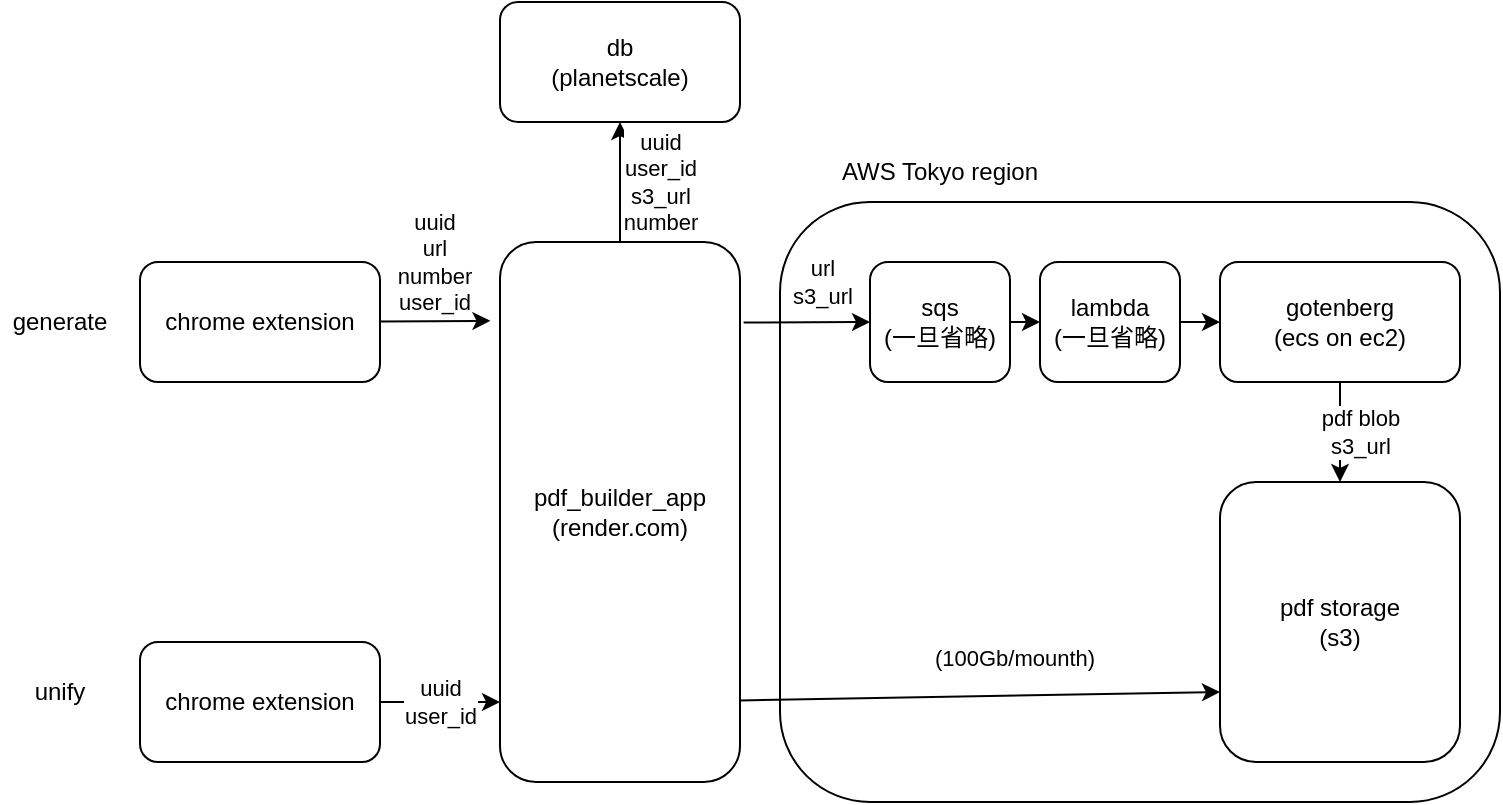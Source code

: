 <mxfile>
    <diagram id="vxQ2iSpbGdgxaw2sC16c" name="Page-1">
        <mxGraphModel dx="863" dy="520" grid="1" gridSize="10" guides="1" tooltips="1" connect="1" arrows="1" fold="1" page="1" pageScale="1" pageWidth="827" pageHeight="1169" math="0" shadow="0">
            <root>
                <mxCell id="0"/>
                <mxCell id="1" parent="0"/>
                <mxCell id="4" value="uuid&lt;br&gt;url&lt;br&gt;number&lt;br&gt;user_id" style="edgeStyle=none;html=1;entryX=-0.04;entryY=0.146;entryDx=0;entryDy=0;entryPerimeter=0;" edge="1" parent="1" source="2" target="21">
                    <mxGeometry y="30" relative="1" as="geometry">
                        <mxPoint as="offset"/>
                    </mxGeometry>
                </mxCell>
                <mxCell id="2" value="chrome extension" style="rounded=1;whiteSpace=wrap;html=1;" vertex="1" parent="1">
                    <mxGeometry x="140" y="170" width="120" height="60" as="geometry"/>
                </mxCell>
                <mxCell id="7" value="" style="rounded=1;whiteSpace=wrap;html=1;fillColor=none;" vertex="1" parent="1">
                    <mxGeometry x="460" y="140" width="360" height="300" as="geometry"/>
                </mxCell>
                <mxCell id="6" value="pdf blob&lt;br&gt;s3_url" style="edgeStyle=none;html=1;entryX=0.5;entryY=0;entryDx=0;entryDy=0;" edge="1" parent="1" source="3" target="11">
                    <mxGeometry y="10" relative="1" as="geometry">
                        <mxPoint x="660" y="200" as="targetPoint"/>
                        <mxPoint as="offset"/>
                    </mxGeometry>
                </mxCell>
                <mxCell id="3" value="gotenberg&lt;br&gt;(ecs on ec2)" style="rounded=1;whiteSpace=wrap;html=1;" vertex="1" parent="1">
                    <mxGeometry x="680" y="170" width="120" height="60" as="geometry"/>
                </mxCell>
                <mxCell id="8" value="AWS Tokyo region" style="text;html=1;strokeColor=none;fillColor=none;align=center;verticalAlign=middle;whiteSpace=wrap;rounded=0;" vertex="1" parent="1">
                    <mxGeometry x="480" y="110" width="120" height="30" as="geometry"/>
                </mxCell>
                <mxCell id="11" value="pdf storage&lt;br&gt;(s3)" style="rounded=1;whiteSpace=wrap;html=1;" vertex="1" parent="1">
                    <mxGeometry x="680" y="280" width="120" height="140" as="geometry"/>
                </mxCell>
                <mxCell id="18" value="uuid&lt;br&gt;user_id" style="edgeStyle=none;html=1;entryX=0;entryY=0.852;entryDx=0;entryDy=0;entryPerimeter=0;" edge="1" parent="1" source="14" target="21">
                    <mxGeometry relative="1" as="geometry"/>
                </mxCell>
                <mxCell id="14" value="chrome extension" style="rounded=1;whiteSpace=wrap;html=1;" vertex="1" parent="1">
                    <mxGeometry x="140" y="360" width="120" height="60" as="geometry"/>
                </mxCell>
                <mxCell id="15" value="generate" style="text;html=1;strokeColor=none;fillColor=none;align=center;verticalAlign=middle;whiteSpace=wrap;rounded=0;" vertex="1" parent="1">
                    <mxGeometry x="70" y="185" width="60" height="30" as="geometry"/>
                </mxCell>
                <mxCell id="16" value="unify" style="text;html=1;strokeColor=none;fillColor=none;align=center;verticalAlign=middle;whiteSpace=wrap;rounded=0;" vertex="1" parent="1">
                    <mxGeometry x="70" y="370" width="60" height="30" as="geometry"/>
                </mxCell>
                <mxCell id="23" value="url&lt;br&gt;s3_url" style="edgeStyle=none;html=1;entryX=0;entryY=0.5;entryDx=0;entryDy=0;exitX=1.015;exitY=0.149;exitDx=0;exitDy=0;exitPerimeter=0;" edge="1" parent="1" source="21" target="29">
                    <mxGeometry x="0.234" y="20" relative="1" as="geometry">
                        <mxPoint as="offset"/>
                    </mxGeometry>
                </mxCell>
                <mxCell id="27" value="uuid&lt;br&gt;user_id&lt;br&gt;s3_url&lt;br&gt;number" style="edgeStyle=none;html=1;entryX=0.5;entryY=1;entryDx=0;entryDy=0;" edge="1" parent="1" source="21" target="26">
                    <mxGeometry y="-20" relative="1" as="geometry">
                        <mxPoint as="offset"/>
                    </mxGeometry>
                </mxCell>
                <mxCell id="28" value="(100Gb/mounth)" style="edgeStyle=none;html=1;exitX=0.998;exitY=0.849;exitDx=0;exitDy=0;exitPerimeter=0;entryX=0;entryY=0.75;entryDx=0;entryDy=0;" edge="1" parent="1" source="21" target="11">
                    <mxGeometry x="0.145" y="19" relative="1" as="geometry">
                        <mxPoint x="580" y="389" as="targetPoint"/>
                        <mxPoint as="offset"/>
                    </mxGeometry>
                </mxCell>
                <mxCell id="21" value="pdf_builder_app&lt;br&gt;(render.com)" style="rounded=1;whiteSpace=wrap;html=1;" vertex="1" parent="1">
                    <mxGeometry x="320" y="160" width="120" height="270" as="geometry"/>
                </mxCell>
                <mxCell id="26" value="db&lt;br&gt;(planetscale)" style="rounded=1;whiteSpace=wrap;html=1;" vertex="1" parent="1">
                    <mxGeometry x="320" y="40" width="120" height="60" as="geometry"/>
                </mxCell>
                <mxCell id="30" style="edgeStyle=none;html=1;entryX=0;entryY=0.5;entryDx=0;entryDy=0;" edge="1" parent="1" source="29" target="31">
                    <mxGeometry relative="1" as="geometry"/>
                </mxCell>
                <mxCell id="29" value="sqs&lt;br&gt;(一旦省略)" style="rounded=1;whiteSpace=wrap;html=1;" vertex="1" parent="1">
                    <mxGeometry x="505" y="170" width="70" height="60" as="geometry"/>
                </mxCell>
                <mxCell id="33" style="edgeStyle=none;html=1;" edge="1" parent="1" source="31" target="3">
                    <mxGeometry relative="1" as="geometry"/>
                </mxCell>
                <mxCell id="31" value="lambda&lt;br&gt;(一旦省略)" style="rounded=1;whiteSpace=wrap;html=1;" vertex="1" parent="1">
                    <mxGeometry x="590" y="170" width="70" height="60" as="geometry"/>
                </mxCell>
            </root>
        </mxGraphModel>
    </diagram>
</mxfile>